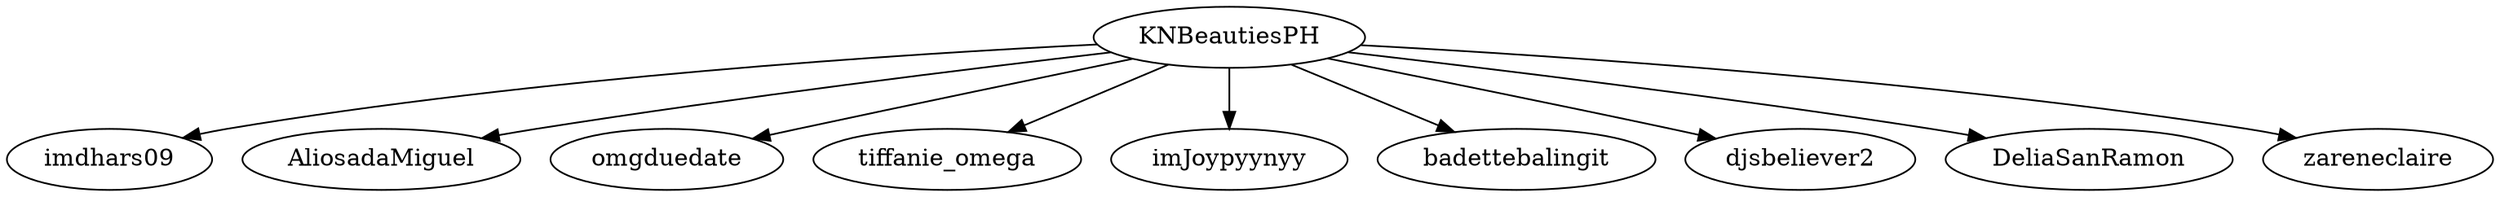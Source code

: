 strict digraph {
"KNBeautiesPH" -> "imdhars09"
"KNBeautiesPH" -> "AliosadaMiguel"
"KNBeautiesPH" -> "omgduedate"
"KNBeautiesPH" -> "tiffanie_omega"
"KNBeautiesPH" -> "imJoypyynyy"
"KNBeautiesPH" -> "badettebalingit"
"KNBeautiesPH" -> "djsbeliever2"
"KNBeautiesPH" -> "DeliaSanRamon"
"KNBeautiesPH" -> "zareneclaire"
}